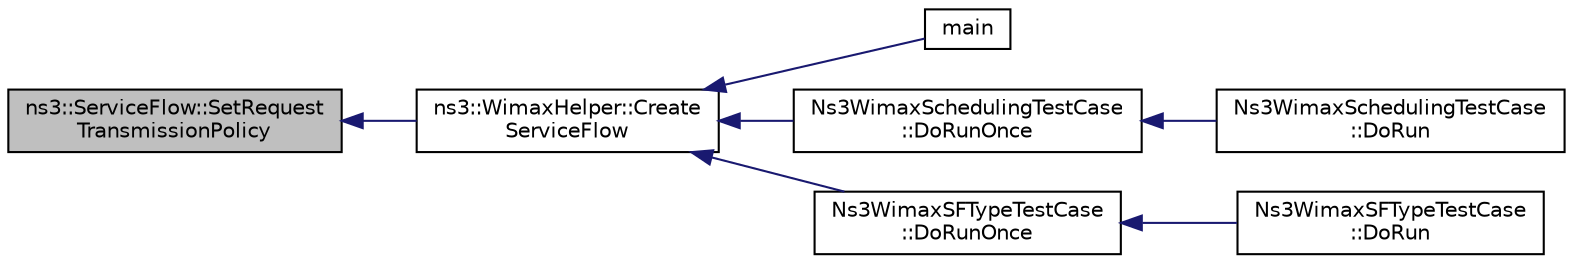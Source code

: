 digraph "ns3::ServiceFlow::SetRequestTransmissionPolicy"
{
  edge [fontname="Helvetica",fontsize="10",labelfontname="Helvetica",labelfontsize="10"];
  node [fontname="Helvetica",fontsize="10",shape=record];
  rankdir="LR";
  Node1 [label="ns3::ServiceFlow::SetRequest\lTransmissionPolicy",height=0.2,width=0.4,color="black", fillcolor="grey75", style="filled", fontcolor="black"];
  Node1 -> Node2 [dir="back",color="midnightblue",fontsize="10",style="solid"];
  Node2 [label="ns3::WimaxHelper::Create\lServiceFlow",height=0.2,width=0.4,color="black", fillcolor="white", style="filled",URL="$de/d08/classns3_1_1WimaxHelper.html#aed0c1ffdcd62234c14965f899efc88c1",tooltip="Creates a transport service flow. "];
  Node2 -> Node3 [dir="back",color="midnightblue",fontsize="10",style="solid"];
  Node3 [label="main",height=0.2,width=0.4,color="black", fillcolor="white", style="filled",URL="$d2/d7f/wimax-ipv4_8cc.html#a0ddf1224851353fc92bfbff6f499fa97"];
  Node2 -> Node4 [dir="back",color="midnightblue",fontsize="10",style="solid"];
  Node4 [label="Ns3WimaxSchedulingTestCase\l::DoRunOnce",height=0.2,width=0.4,color="black", fillcolor="white", style="filled",URL="$d3/d17/classNs3WimaxSchedulingTestCase.html#aad78c43ab4763cf03d3da38910f84977"];
  Node4 -> Node5 [dir="back",color="midnightblue",fontsize="10",style="solid"];
  Node5 [label="Ns3WimaxSchedulingTestCase\l::DoRun",height=0.2,width=0.4,color="black", fillcolor="white", style="filled",URL="$d3/d17/classNs3WimaxSchedulingTestCase.html#a4fa22645a5d9c5b1fdde467b522d3d26",tooltip="Implementation to actually run this TestCase. "];
  Node2 -> Node6 [dir="back",color="midnightblue",fontsize="10",style="solid"];
  Node6 [label="Ns3WimaxSFTypeTestCase\l::DoRunOnce",height=0.2,width=0.4,color="black", fillcolor="white", style="filled",URL="$de/d94/classNs3WimaxSFTypeTestCase.html#abb7c555fc0a6ff152bf0d47ac567d62d"];
  Node6 -> Node7 [dir="back",color="midnightblue",fontsize="10",style="solid"];
  Node7 [label="Ns3WimaxSFTypeTestCase\l::DoRun",height=0.2,width=0.4,color="black", fillcolor="white", style="filled",URL="$de/d94/classNs3WimaxSFTypeTestCase.html#a718e915575ebf4e0f3e90d5330fe6771",tooltip="Implementation to actually run this TestCase. "];
}
